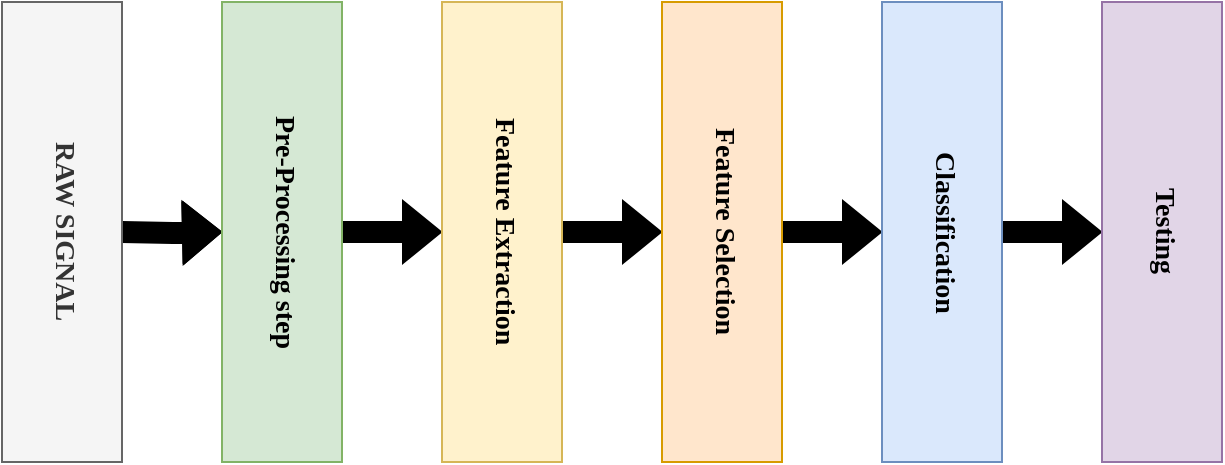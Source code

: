 <mxfile version="28.2.0">
  <diagram name="Page-1" id="yCcgdF2ZMj4vPDHFg7AX">
    <mxGraphModel dx="1042" dy="534" grid="0" gridSize="10" guides="1" tooltips="1" connect="1" arrows="1" fold="1" page="1" pageScale="1" pageWidth="850" pageHeight="1100" math="0" shadow="0">
      <root>
        <mxCell id="0" />
        <mxCell id="1" parent="0" />
        <mxCell id="kH0jVnUFbsQ16XGK4Owe-7" value="" style="edgeStyle=orthogonalEdgeStyle;rounded=0;orthogonalLoop=1;jettySize=auto;shape=flexArrow;fillColor=light-dark(#000000,#000000);spacing=16;fontFamily=Georgia;fontStyle=1" edge="1" parent="1" target="kH0jVnUFbsQ16XGK4Owe-2">
          <mxGeometry relative="1" as="geometry">
            <mxPoint x="180" y="285" as="sourcePoint" />
          </mxGeometry>
        </mxCell>
        <mxCell id="kH0jVnUFbsQ16XGK4Owe-1" value="RAW SIGNAL" style="rounded=0;whiteSpace=wrap;textDirection=vertical-rl;labelPosition=center;verticalLabelPosition=middle;align=center;verticalAlign=middle;fontStyle=1;fontSize=14;fillColor=#f5f5f5;fontColor=#333333;strokeColor=#666666;spacing=16;fontFamily=Georgia;" vertex="1" parent="1">
          <mxGeometry x="120" y="170" width="60" height="230" as="geometry" />
        </mxCell>
        <mxCell id="kH0jVnUFbsQ16XGK4Owe-8" value="" style="edgeStyle=orthogonalEdgeStyle;rounded=0;orthogonalLoop=1;jettySize=auto;shape=flexArrow;fillColor=light-dark(#000000,#000000);spacing=16;fontFamily=Georgia;fontStyle=1" edge="1" parent="1" source="kH0jVnUFbsQ16XGK4Owe-2" target="kH0jVnUFbsQ16XGK4Owe-3">
          <mxGeometry relative="1" as="geometry" />
        </mxCell>
        <mxCell id="kH0jVnUFbsQ16XGK4Owe-2" value="Pre-Processing step" style="rounded=0;whiteSpace=wrap;textDirection=vertical-rl;labelPosition=center;verticalLabelPosition=middle;align=center;verticalAlign=middle;fontStyle=1;fontSize=14;fillColor=#d5e8d4;strokeColor=#82b366;spacing=16;fontFamily=Georgia;" vertex="1" parent="1">
          <mxGeometry x="230" y="170" width="60" height="230" as="geometry" />
        </mxCell>
        <mxCell id="kH0jVnUFbsQ16XGK4Owe-9" value="" style="edgeStyle=orthogonalEdgeStyle;rounded=0;orthogonalLoop=1;jettySize=auto;shape=flexArrow;fillColor=light-dark(#000000,#000000);spacing=16;fontFamily=Georgia;fontStyle=1" edge="1" parent="1" source="kH0jVnUFbsQ16XGK4Owe-3" target="kH0jVnUFbsQ16XGK4Owe-4">
          <mxGeometry relative="1" as="geometry" />
        </mxCell>
        <mxCell id="kH0jVnUFbsQ16XGK4Owe-3" value="Feature Extraction" style="rounded=0;whiteSpace=wrap;textDirection=vertical-rl;labelPosition=center;verticalLabelPosition=middle;align=center;verticalAlign=middle;fontStyle=1;fontSize=14;fillColor=#fff2cc;strokeColor=#d6b656;spacing=16;fontFamily=Georgia;" vertex="1" parent="1">
          <mxGeometry x="340" y="170" width="60" height="230" as="geometry" />
        </mxCell>
        <mxCell id="kH0jVnUFbsQ16XGK4Owe-10" value="" style="edgeStyle=orthogonalEdgeStyle;rounded=0;orthogonalLoop=1;jettySize=auto;shape=flexArrow;fillColor=light-dark(#000000,#000000);spacing=16;fontFamily=Georgia;fontStyle=1" edge="1" parent="1" source="kH0jVnUFbsQ16XGK4Owe-4" target="kH0jVnUFbsQ16XGK4Owe-5">
          <mxGeometry relative="1" as="geometry" />
        </mxCell>
        <mxCell id="kH0jVnUFbsQ16XGK4Owe-4" value="Feature Selection" style="rounded=0;whiteSpace=wrap;textDirection=vertical-rl;labelPosition=center;verticalLabelPosition=middle;align=center;verticalAlign=middle;fontStyle=1;fontSize=14;fillColor=#ffe6cc;strokeColor=#d79b00;spacing=16;fontFamily=Georgia;" vertex="1" parent="1">
          <mxGeometry x="450" y="170" width="60" height="230" as="geometry" />
        </mxCell>
        <mxCell id="kH0jVnUFbsQ16XGK4Owe-11" value="" style="edgeStyle=orthogonalEdgeStyle;rounded=0;orthogonalLoop=1;jettySize=auto;shape=flexArrow;fillColor=light-dark(#000000,#000000);spacing=16;fontFamily=Georgia;fontStyle=1" edge="1" parent="1" source="kH0jVnUFbsQ16XGK4Owe-5" target="kH0jVnUFbsQ16XGK4Owe-6">
          <mxGeometry relative="1" as="geometry" />
        </mxCell>
        <mxCell id="kH0jVnUFbsQ16XGK4Owe-5" value="Classification" style="rounded=0;whiteSpace=wrap;textDirection=vertical-rl;labelPosition=center;verticalLabelPosition=middle;align=center;verticalAlign=middle;fontStyle=1;fontSize=14;fillColor=#dae8fc;strokeColor=#6c8ebf;spacing=16;fontFamily=Georgia;" vertex="1" parent="1">
          <mxGeometry x="560" y="170" width="60" height="230" as="geometry" />
        </mxCell>
        <mxCell id="kH0jVnUFbsQ16XGK4Owe-6" value="Testing" style="rounded=0;whiteSpace=wrap;textDirection=vertical-rl;labelPosition=center;verticalLabelPosition=middle;align=center;verticalAlign=middle;fontStyle=1;fontSize=14;fillColor=#e1d5e7;strokeColor=#9673a6;spacing=16;fontFamily=Georgia;" vertex="1" parent="1">
          <mxGeometry x="670" y="170" width="60" height="230" as="geometry" />
        </mxCell>
      </root>
    </mxGraphModel>
  </diagram>
</mxfile>
